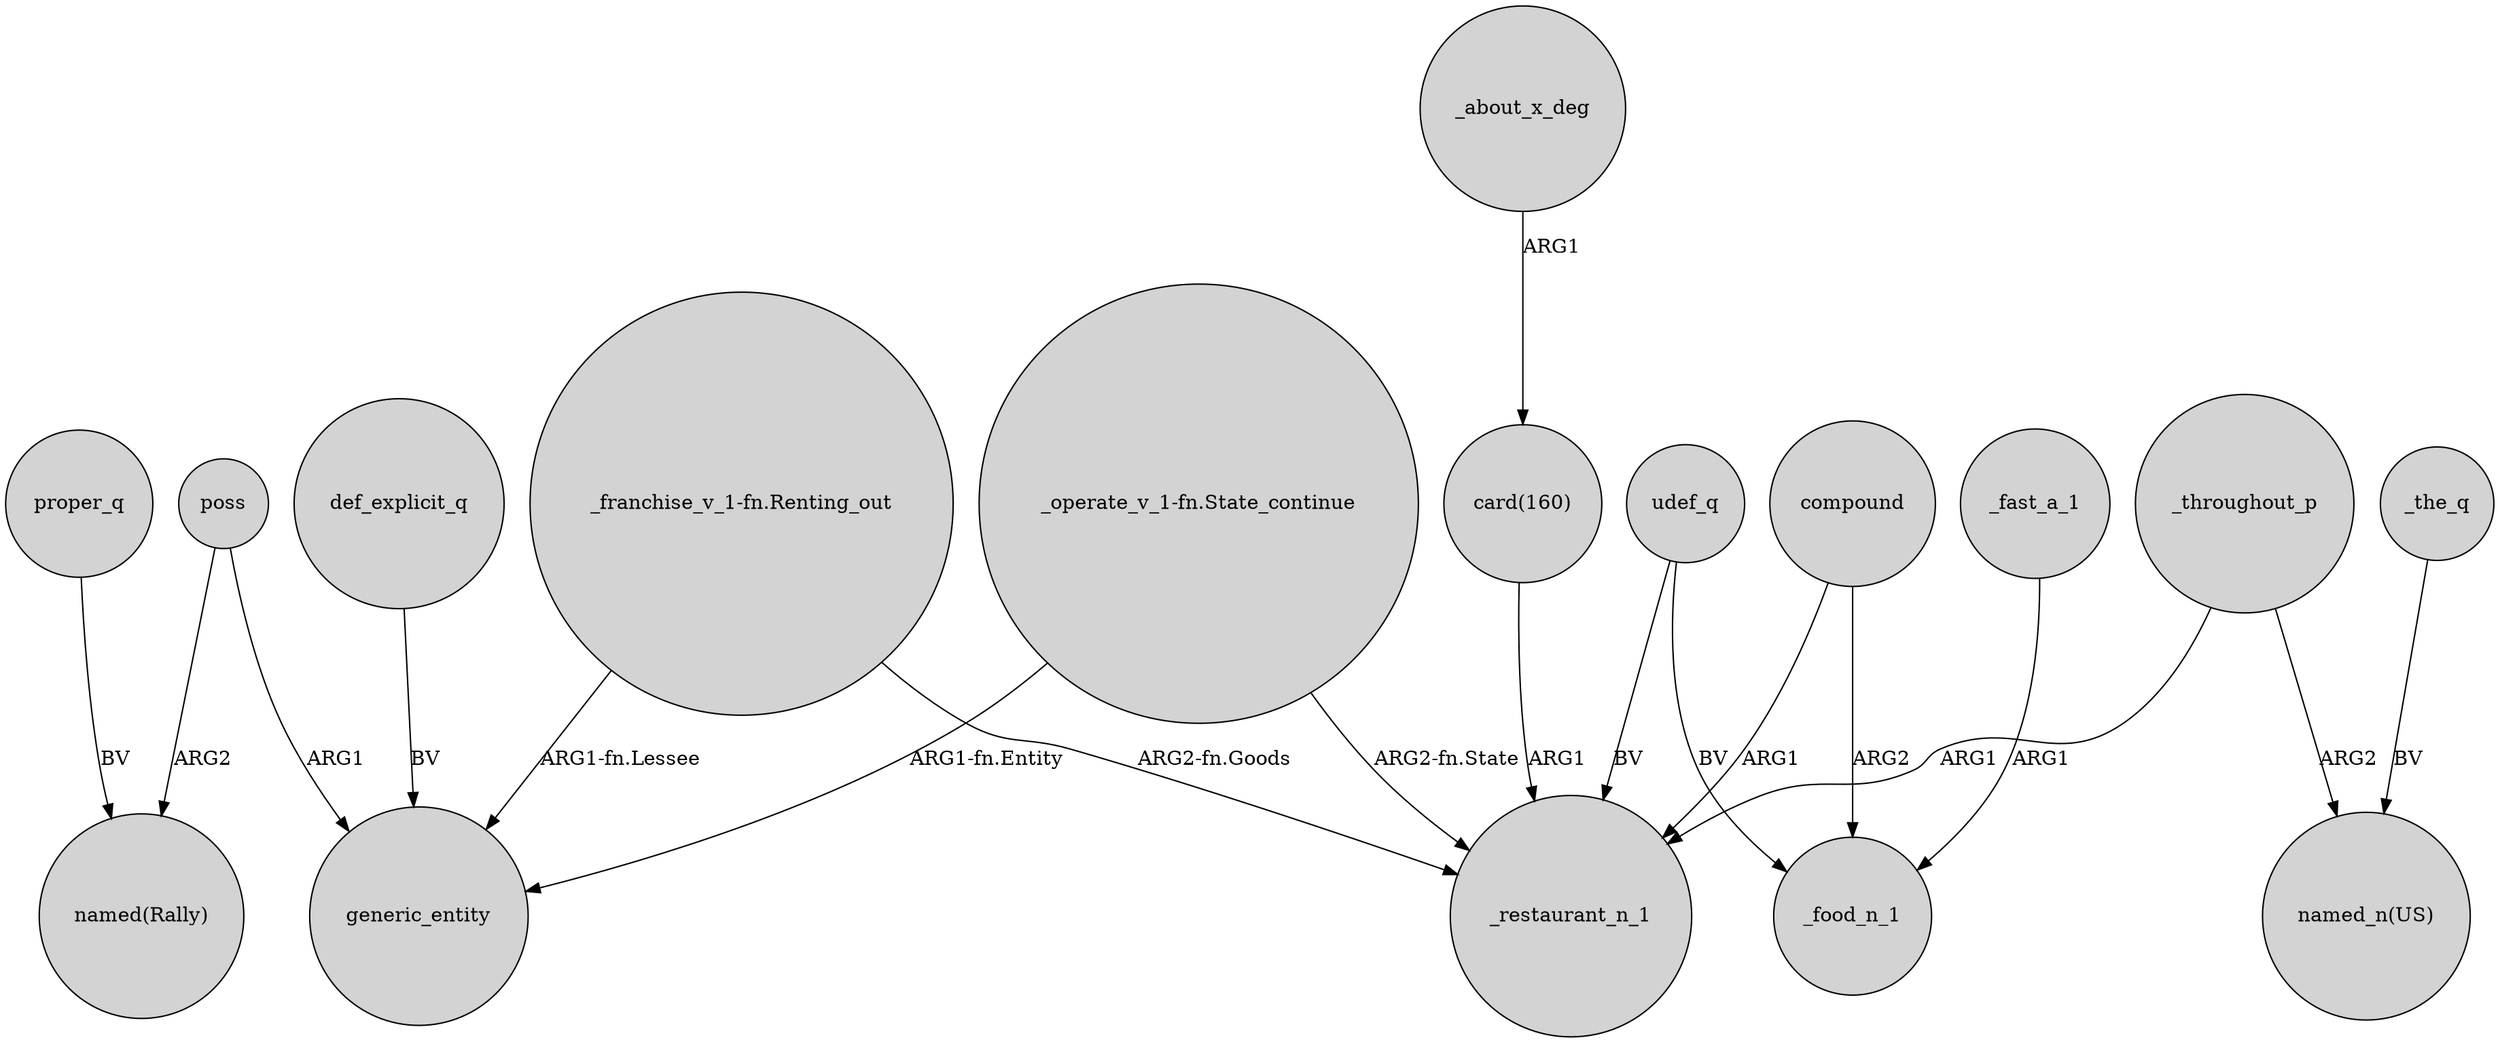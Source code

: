 digraph {
	node [shape=circle style=filled]
	poss -> "named(Rally)" [label=ARG2]
	"_operate_v_1-fn.State_continue" -> generic_entity [label="ARG1-fn.Entity"]
	proper_q -> "named(Rally)" [label=BV]
	"_franchise_v_1-fn.Renting_out" -> generic_entity [label="ARG1-fn.Lessee"]
	_about_x_deg -> "card(160)" [label=ARG1]
	"_franchise_v_1-fn.Renting_out" -> _restaurant_n_1 [label="ARG2-fn.Goods"]
	compound -> _food_n_1 [label=ARG2]
	def_explicit_q -> generic_entity [label=BV]
	udef_q -> _food_n_1 [label=BV]
	_the_q -> "named_n(US)" [label=BV]
	poss -> generic_entity [label=ARG1]
	_fast_a_1 -> _food_n_1 [label=ARG1]
	"_operate_v_1-fn.State_continue" -> _restaurant_n_1 [label="ARG2-fn.State"]
	"card(160)" -> _restaurant_n_1 [label=ARG1]
	compound -> _restaurant_n_1 [label=ARG1]
	_throughout_p -> "named_n(US)" [label=ARG2]
	_throughout_p -> _restaurant_n_1 [label=ARG1]
	udef_q -> _restaurant_n_1 [label=BV]
}
